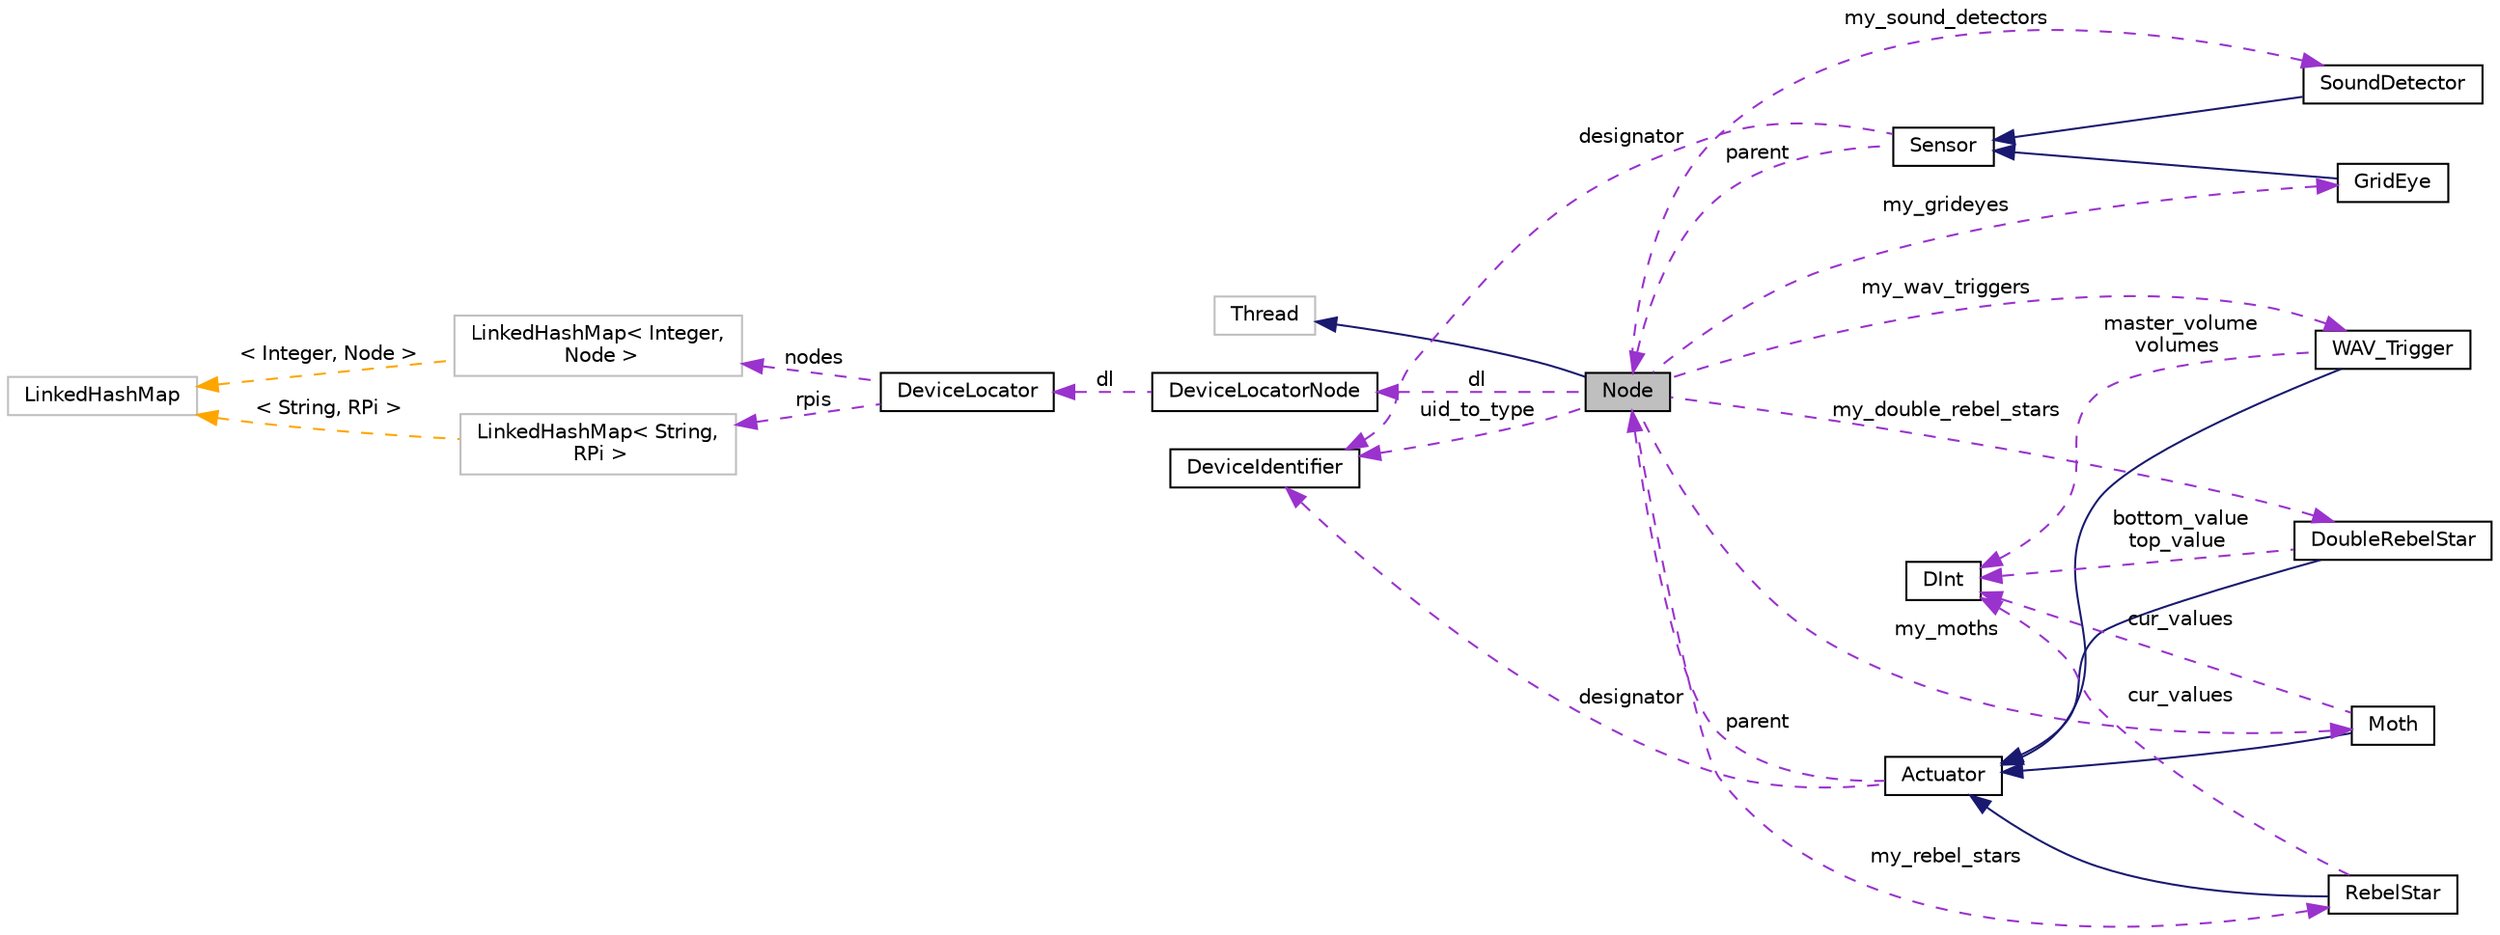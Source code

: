 digraph "Node"
{
 // INTERACTIVE_SVG=YES
 // LATEX_PDF_SIZE
  edge [fontname="Helvetica",fontsize="10",labelfontname="Helvetica",labelfontsize="10"];
  node [fontname="Helvetica",fontsize="10",shape=record];
  rankdir="LR";
  Node5 [label="Node",height=0.2,width=0.4,color="black", fillcolor="grey75", style="filled", fontcolor="black",tooltip=" "];
  Node6 -> Node5 [dir="back",color="midnightblue",fontsize="10",style="solid",fontname="Helvetica"];
  Node6 [label="Thread",height=0.2,width=0.4,color="grey75", fillcolor="white", style="filled",tooltip=" "];
  Node7 -> Node5 [dir="back",color="darkorchid3",fontsize="10",style="dashed",label=" my_sound_detectors" ,fontname="Helvetica"];
  Node7 [label="SoundDetector",height=0.2,width=0.4,color="black", fillcolor="white", style="filled",URL="$class_sound_detector.html",tooltip="Processing sensor class to create virtual Sound Detector extending Sensor."];
  Node8 -> Node7 [dir="back",color="midnightblue",fontsize="10",style="solid",fontname="Helvetica"];
  Node8 [label="Sensor",height=0.2,width=0.4,color="black", fillcolor="white", style="filled",URL="$class_sensor.html",tooltip="Processing sensor class to create virtual sensors. Abstract so the specific sensors can expand on bas..."];
  Node5 -> Node8 [dir="back",color="darkorchid3",fontsize="10",style="dashed",label=" parent" ,fontname="Helvetica"];
  Node9 -> Node8 [dir="back",color="darkorchid3",fontsize="10",style="dashed",label=" designator" ,fontname="Helvetica"];
  Node9 [label="DeviceIdentifier",height=0.2,width=0.4,color="black", fillcolor="white", style="filled",URL="$class_device_identifier.html",tooltip=" "];
  Node10 -> Node5 [dir="back",color="darkorchid3",fontsize="10",style="dashed",label=" my_rebel_stars" ,fontname="Helvetica"];
  Node10 [label="RebelStar",height=0.2,width=0.4,color="black", fillcolor="white", style="filled",URL="$class_rebel_star.html",tooltip=" "];
  Node11 -> Node10 [dir="back",color="midnightblue",fontsize="10",style="solid",fontname="Helvetica"];
  Node11 [label="Actuator",height=0.2,width=0.4,color="black", fillcolor="white", style="filled",URL="$class_actuator.html",tooltip="superclass for actuators, all actuators inherit from this."];
  Node5 -> Node11 [dir="back",color="darkorchid3",fontsize="10",style="dashed",label=" parent" ,fontname="Helvetica"];
  Node9 -> Node11 [dir="back",color="darkorchid3",fontsize="10",style="dashed",label=" designator" ,fontname="Helvetica"];
  Node12 -> Node10 [dir="back",color="darkorchid3",fontsize="10",style="dashed",label=" cur_values" ,fontname="Helvetica"];
  Node12 [label="DInt",height=0.2,width=0.4,color="black", fillcolor="white", style="filled",URL="$class_d_int.html",tooltip=" "];
  Node13 -> Node5 [dir="back",color="darkorchid3",fontsize="10",style="dashed",label=" my_grideyes" ,fontname="Helvetica"];
  Node13 [label="GridEye",height=0.2,width=0.4,color="black", fillcolor="white", style="filled",URL="$class_grid_eye.html",tooltip=" "];
  Node8 -> Node13 [dir="back",color="midnightblue",fontsize="10",style="solid",fontname="Helvetica"];
  Node14 -> Node5 [dir="back",color="darkorchid3",fontsize="10",style="dashed",label=" my_wav_triggers" ,fontname="Helvetica"];
  Node14 [label="WAV_Trigger",height=0.2,width=0.4,color="black", fillcolor="white", style="filled",URL="$class_w_a_v___trigger.html",tooltip="The virtual wav trigger class."];
  Node11 -> Node14 [dir="back",color="midnightblue",fontsize="10",style="solid",fontname="Helvetica"];
  Node12 -> Node14 [dir="back",color="darkorchid3",fontsize="10",style="dashed",label=" master_volume\nvolumes" ,fontname="Helvetica"];
  Node15 -> Node5 [dir="back",color="darkorchid3",fontsize="10",style="dashed",label=" my_double_rebel_stars" ,fontname="Helvetica"];
  Node15 [label="DoubleRebelStar",height=0.2,width=0.4,color="black", fillcolor="white", style="filled",URL="$class_double_rebel_star.html",tooltip=" "];
  Node11 -> Node15 [dir="back",color="midnightblue",fontsize="10",style="solid",fontname="Helvetica"];
  Node12 -> Node15 [dir="back",color="darkorchid3",fontsize="10",style="dashed",label=" bottom_value\ntop_value" ,fontname="Helvetica"];
  Node16 -> Node5 [dir="back",color="darkorchid3",fontsize="10",style="dashed",label=" my_moths" ,fontname="Helvetica"];
  Node16 [label="Moth",height=0.2,width=0.4,color="black", fillcolor="white", style="filled",URL="$class_moth.html",tooltip=" "];
  Node11 -> Node16 [dir="back",color="midnightblue",fontsize="10",style="solid",fontname="Helvetica"];
  Node12 -> Node16 [dir="back",color="darkorchid3",fontsize="10",style="dashed",label=" cur_values" ,fontname="Helvetica"];
  Node17 -> Node5 [dir="back",color="darkorchid3",fontsize="10",style="dashed",label=" dl" ,fontname="Helvetica"];
  Node17 [label="DeviceLocatorNode",height=0.2,width=0.4,color="black", fillcolor="white", style="filled",URL="$class_device_locator_node.html",tooltip=" "];
  Node18 -> Node17 [dir="back",color="darkorchid3",fontsize="10",style="dashed",label=" dl" ,fontname="Helvetica"];
  Node18 [label="DeviceLocator",height=0.2,width=0.4,color="black", fillcolor="white", style="filled",URL="$class_device_locator.html",tooltip=" "];
  Node19 -> Node18 [dir="back",color="darkorchid3",fontsize="10",style="dashed",label=" nodes" ,fontname="Helvetica"];
  Node19 [label="LinkedHashMap\< Integer,\l Node \>",height=0.2,width=0.4,color="grey75", fillcolor="white", style="filled",tooltip=" "];
  Node20 -> Node19 [dir="back",color="orange",fontsize="10",style="dashed",label=" \< Integer, Node \>" ,fontname="Helvetica"];
  Node20 [label="LinkedHashMap",height=0.2,width=0.4,color="grey75", fillcolor="white", style="filled",tooltip=" "];
  Node21 -> Node18 [dir="back",color="darkorchid3",fontsize="10",style="dashed",label=" rpis" ,fontname="Helvetica"];
  Node21 [label="LinkedHashMap\< String,\l RPi \>",height=0.2,width=0.4,color="grey75", fillcolor="white", style="filled",tooltip=" "];
  Node20 -> Node21 [dir="back",color="orange",fontsize="10",style="dashed",label=" \< String, RPi \>" ,fontname="Helvetica"];
  Node9 -> Node5 [dir="back",color="darkorchid3",fontsize="10",style="dashed",label=" uid_to_type" ,fontname="Helvetica"];
}
